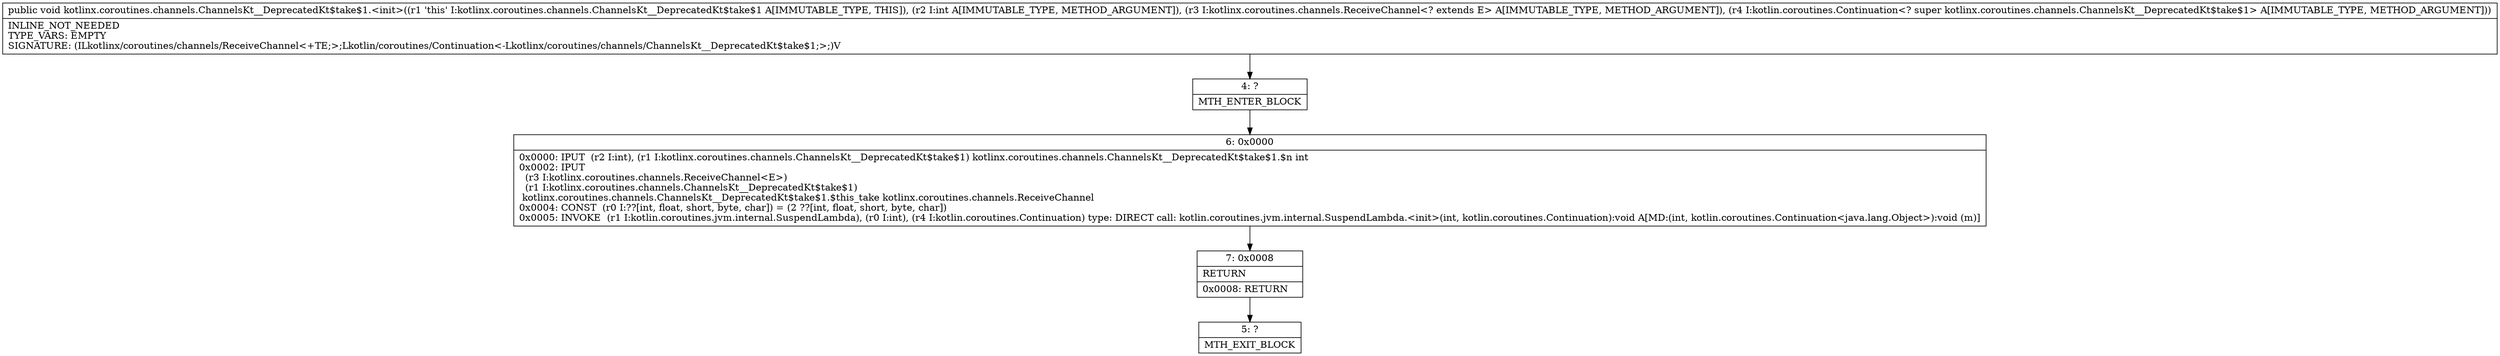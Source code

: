 digraph "CFG forkotlinx.coroutines.channels.ChannelsKt__DeprecatedKt$take$1.\<init\>(ILkotlinx\/coroutines\/channels\/ReceiveChannel;Lkotlin\/coroutines\/Continuation;)V" {
Node_4 [shape=record,label="{4\:\ ?|MTH_ENTER_BLOCK\l}"];
Node_6 [shape=record,label="{6\:\ 0x0000|0x0000: IPUT  (r2 I:int), (r1 I:kotlinx.coroutines.channels.ChannelsKt__DeprecatedKt$take$1) kotlinx.coroutines.channels.ChannelsKt__DeprecatedKt$take$1.$n int \l0x0002: IPUT  \l  (r3 I:kotlinx.coroutines.channels.ReceiveChannel\<E\>)\l  (r1 I:kotlinx.coroutines.channels.ChannelsKt__DeprecatedKt$take$1)\l kotlinx.coroutines.channels.ChannelsKt__DeprecatedKt$take$1.$this_take kotlinx.coroutines.channels.ReceiveChannel \l0x0004: CONST  (r0 I:??[int, float, short, byte, char]) = (2 ??[int, float, short, byte, char]) \l0x0005: INVOKE  (r1 I:kotlin.coroutines.jvm.internal.SuspendLambda), (r0 I:int), (r4 I:kotlin.coroutines.Continuation) type: DIRECT call: kotlin.coroutines.jvm.internal.SuspendLambda.\<init\>(int, kotlin.coroutines.Continuation):void A[MD:(int, kotlin.coroutines.Continuation\<java.lang.Object\>):void (m)]\l}"];
Node_7 [shape=record,label="{7\:\ 0x0008|RETURN\l|0x0008: RETURN   \l}"];
Node_5 [shape=record,label="{5\:\ ?|MTH_EXIT_BLOCK\l}"];
MethodNode[shape=record,label="{public void kotlinx.coroutines.channels.ChannelsKt__DeprecatedKt$take$1.\<init\>((r1 'this' I:kotlinx.coroutines.channels.ChannelsKt__DeprecatedKt$take$1 A[IMMUTABLE_TYPE, THIS]), (r2 I:int A[IMMUTABLE_TYPE, METHOD_ARGUMENT]), (r3 I:kotlinx.coroutines.channels.ReceiveChannel\<? extends E\> A[IMMUTABLE_TYPE, METHOD_ARGUMENT]), (r4 I:kotlin.coroutines.Continuation\<? super kotlinx.coroutines.channels.ChannelsKt__DeprecatedKt$take$1\> A[IMMUTABLE_TYPE, METHOD_ARGUMENT]))  | INLINE_NOT_NEEDED\lTYPE_VARS: EMPTY\lSIGNATURE: (ILkotlinx\/coroutines\/channels\/ReceiveChannel\<+TE;\>;Lkotlin\/coroutines\/Continuation\<\-Lkotlinx\/coroutines\/channels\/ChannelsKt__DeprecatedKt$take$1;\>;)V\l}"];
MethodNode -> Node_4;Node_4 -> Node_6;
Node_6 -> Node_7;
Node_7 -> Node_5;
}

